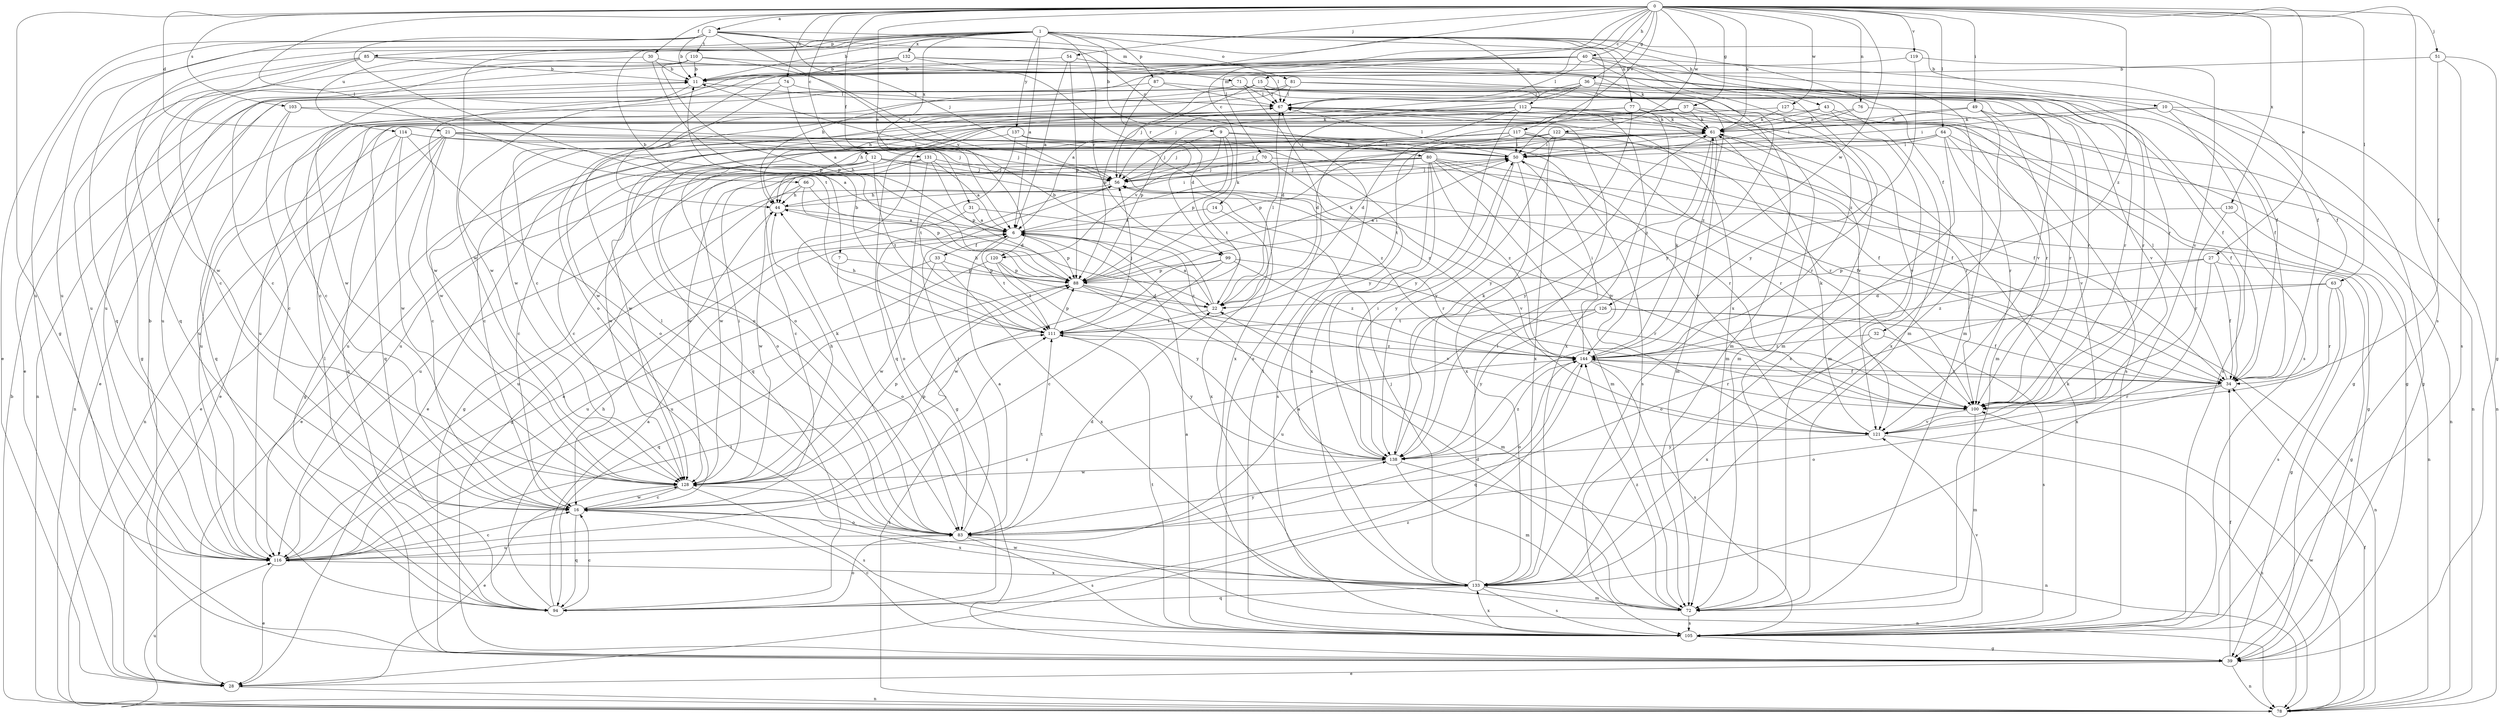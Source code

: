 strict digraph  {
0;
1;
2;
6;
7;
9;
10;
11;
12;
14;
15;
16;
21;
22;
27;
28;
30;
31;
32;
33;
34;
36;
37;
39;
40;
43;
44;
49;
50;
51;
54;
56;
61;
63;
64;
66;
67;
70;
71;
72;
74;
76;
77;
78;
80;
81;
83;
85;
87;
88;
94;
99;
100;
103;
105;
110;
111;
112;
114;
116;
117;
119;
120;
121;
122;
126;
127;
128;
130;
131;
132;
133;
137;
138;
144;
0 -> 2  [label=a];
0 -> 6  [label=a];
0 -> 12  [label=c];
0 -> 14  [label=c];
0 -> 15  [label=c];
0 -> 21  [label=d];
0 -> 27  [label=e];
0 -> 30  [label=f];
0 -> 31  [label=f];
0 -> 36  [label=g];
0 -> 37  [label=g];
0 -> 39  [label=g];
0 -> 40  [label=h];
0 -> 49  [label=i];
0 -> 51  [label=j];
0 -> 54  [label=j];
0 -> 61  [label=k];
0 -> 63  [label=l];
0 -> 64  [label=l];
0 -> 66  [label=l];
0 -> 70  [label=m];
0 -> 74  [label=n];
0 -> 76  [label=n];
0 -> 99  [label=r];
0 -> 103  [label=s];
0 -> 105  [label=s];
0 -> 117  [label=v];
0 -> 119  [label=v];
0 -> 122  [label=w];
0 -> 126  [label=w];
0 -> 127  [label=w];
0 -> 130  [label=x];
0 -> 144  [label=z];
1 -> 6  [label=a];
1 -> 7  [label=b];
1 -> 9  [label=b];
1 -> 10  [label=b];
1 -> 11  [label=b];
1 -> 32  [label=f];
1 -> 43  [label=h];
1 -> 50  [label=i];
1 -> 77  [label=n];
1 -> 85  [label=p];
1 -> 87  [label=p];
1 -> 94  [label=q];
1 -> 99  [label=r];
1 -> 112  [label=u];
1 -> 114  [label=u];
1 -> 116  [label=u];
1 -> 128  [label=w];
1 -> 131  [label=x];
1 -> 132  [label=x];
1 -> 133  [label=x];
1 -> 137  [label=y];
2 -> 11  [label=b];
2 -> 28  [label=e];
2 -> 56  [label=j];
2 -> 71  [label=m];
2 -> 80  [label=o];
2 -> 81  [label=o];
2 -> 94  [label=q];
2 -> 110  [label=t];
2 -> 111  [label=t];
2 -> 116  [label=u];
2 -> 120  [label=v];
6 -> 33  [label=f];
6 -> 61  [label=k];
6 -> 88  [label=p];
6 -> 111  [label=t];
6 -> 144  [label=z];
7 -> 83  [label=o];
7 -> 88  [label=p];
9 -> 34  [label=f];
9 -> 50  [label=i];
9 -> 56  [label=j];
9 -> 88  [label=p];
9 -> 105  [label=s];
9 -> 111  [label=t];
9 -> 120  [label=v];
10 -> 39  [label=g];
10 -> 50  [label=i];
10 -> 61  [label=k];
10 -> 78  [label=n];
10 -> 105  [label=s];
11 -> 67  [label=l];
11 -> 128  [label=w];
12 -> 16  [label=c];
12 -> 56  [label=j];
12 -> 83  [label=o];
12 -> 100  [label=r];
12 -> 111  [label=t];
12 -> 128  [label=w];
12 -> 144  [label=z];
14 -> 6  [label=a];
14 -> 133  [label=x];
15 -> 6  [label=a];
15 -> 56  [label=j];
15 -> 67  [label=l];
15 -> 100  [label=r];
15 -> 121  [label=v];
15 -> 128  [label=w];
16 -> 83  [label=o];
16 -> 88  [label=p];
16 -> 94  [label=q];
16 -> 128  [label=w];
16 -> 133  [label=x];
21 -> 6  [label=a];
21 -> 16  [label=c];
21 -> 28  [label=e];
21 -> 39  [label=g];
21 -> 50  [label=i];
21 -> 56  [label=j];
21 -> 78  [label=n];
21 -> 133  [label=x];
22 -> 6  [label=a];
22 -> 11  [label=b];
22 -> 44  [label=h];
22 -> 67  [label=l];
22 -> 111  [label=t];
27 -> 34  [label=f];
27 -> 39  [label=g];
27 -> 88  [label=p];
27 -> 133  [label=x];
27 -> 144  [label=z];
28 -> 78  [label=n];
28 -> 144  [label=z];
30 -> 11  [label=b];
30 -> 16  [label=c];
30 -> 34  [label=f];
30 -> 88  [label=p];
31 -> 6  [label=a];
31 -> 100  [label=r];
31 -> 116  [label=u];
32 -> 105  [label=s];
32 -> 133  [label=x];
32 -> 144  [label=z];
33 -> 88  [label=p];
33 -> 116  [label=u];
33 -> 128  [label=w];
33 -> 133  [label=x];
34 -> 67  [label=l];
34 -> 83  [label=o];
34 -> 100  [label=r];
34 -> 144  [label=z];
36 -> 22  [label=d];
36 -> 34  [label=f];
36 -> 44  [label=h];
36 -> 56  [label=j];
36 -> 67  [label=l];
36 -> 100  [label=r];
36 -> 105  [label=s];
37 -> 22  [label=d];
37 -> 28  [label=e];
37 -> 61  [label=k];
37 -> 72  [label=m];
37 -> 83  [label=o];
37 -> 100  [label=r];
39 -> 28  [label=e];
39 -> 34  [label=f];
39 -> 78  [label=n];
40 -> 11  [label=b];
40 -> 16  [label=c];
40 -> 34  [label=f];
40 -> 44  [label=h];
40 -> 67  [label=l];
40 -> 72  [label=m];
40 -> 128  [label=w];
40 -> 138  [label=y];
40 -> 144  [label=z];
43 -> 39  [label=g];
43 -> 61  [label=k];
43 -> 72  [label=m];
43 -> 128  [label=w];
44 -> 6  [label=a];
44 -> 50  [label=i];
44 -> 128  [label=w];
49 -> 61  [label=k];
49 -> 72  [label=m];
49 -> 94  [label=q];
49 -> 100  [label=r];
49 -> 133  [label=x];
50 -> 56  [label=j];
50 -> 67  [label=l];
50 -> 121  [label=v];
50 -> 133  [label=x];
50 -> 138  [label=y];
51 -> 11  [label=b];
51 -> 34  [label=f];
51 -> 39  [label=g];
51 -> 105  [label=s];
54 -> 6  [label=a];
54 -> 11  [label=b];
54 -> 34  [label=f];
54 -> 88  [label=p];
56 -> 44  [label=h];
56 -> 83  [label=o];
56 -> 116  [label=u];
56 -> 121  [label=v];
61 -> 50  [label=i];
61 -> 72  [label=m];
61 -> 100  [label=r];
61 -> 128  [label=w];
61 -> 138  [label=y];
63 -> 22  [label=d];
63 -> 39  [label=g];
63 -> 83  [label=o];
63 -> 100  [label=r];
63 -> 105  [label=s];
64 -> 34  [label=f];
64 -> 50  [label=i];
64 -> 56  [label=j];
64 -> 100  [label=r];
64 -> 116  [label=u];
64 -> 121  [label=v];
64 -> 133  [label=x];
66 -> 22  [label=d];
66 -> 39  [label=g];
66 -> 44  [label=h];
66 -> 88  [label=p];
67 -> 61  [label=k];
67 -> 72  [label=m];
67 -> 78  [label=n];
67 -> 116  [label=u];
67 -> 121  [label=v];
70 -> 16  [label=c];
70 -> 39  [label=g];
70 -> 56  [label=j];
70 -> 144  [label=z];
71 -> 16  [label=c];
71 -> 28  [label=e];
71 -> 67  [label=l];
71 -> 72  [label=m];
71 -> 105  [label=s];
71 -> 121  [label=v];
71 -> 144  [label=z];
72 -> 22  [label=d];
72 -> 105  [label=s];
72 -> 128  [label=w];
72 -> 144  [label=z];
74 -> 6  [label=a];
74 -> 44  [label=h];
74 -> 67  [label=l];
74 -> 78  [label=n];
76 -> 39  [label=g];
76 -> 50  [label=i];
76 -> 61  [label=k];
77 -> 61  [label=k];
77 -> 94  [label=q];
77 -> 116  [label=u];
77 -> 121  [label=v];
77 -> 128  [label=w];
77 -> 133  [label=x];
77 -> 138  [label=y];
78 -> 11  [label=b];
78 -> 34  [label=f];
78 -> 111  [label=t];
78 -> 116  [label=u];
78 -> 100  [label=w];
80 -> 28  [label=e];
80 -> 34  [label=f];
80 -> 39  [label=g];
80 -> 56  [label=j];
80 -> 72  [label=m];
80 -> 100  [label=r];
80 -> 105  [label=s];
80 -> 121  [label=v];
80 -> 128  [label=w];
80 -> 133  [label=x];
80 -> 144  [label=z];
81 -> 16  [label=c];
81 -> 34  [label=f];
81 -> 67  [label=l];
81 -> 83  [label=o];
81 -> 100  [label=r];
83 -> 6  [label=a];
83 -> 22  [label=d];
83 -> 56  [label=j];
83 -> 61  [label=k];
83 -> 67  [label=l];
83 -> 78  [label=n];
83 -> 105  [label=s];
83 -> 111  [label=t];
83 -> 116  [label=u];
83 -> 138  [label=y];
85 -> 11  [label=b];
85 -> 28  [label=e];
85 -> 39  [label=g];
85 -> 72  [label=m];
85 -> 128  [label=w];
87 -> 67  [label=l];
87 -> 72  [label=m];
87 -> 88  [label=p];
87 -> 116  [label=u];
88 -> 22  [label=d];
88 -> 50  [label=i];
88 -> 61  [label=k];
88 -> 72  [label=m];
88 -> 94  [label=q];
88 -> 121  [label=v];
94 -> 6  [label=a];
94 -> 16  [label=c];
94 -> 44  [label=h];
94 -> 67  [label=l];
94 -> 83  [label=o];
99 -> 16  [label=c];
99 -> 88  [label=p];
99 -> 100  [label=r];
99 -> 128  [label=w];
99 -> 144  [label=z];
100 -> 56  [label=j];
100 -> 72  [label=m];
100 -> 121  [label=v];
103 -> 16  [label=c];
103 -> 61  [label=k];
103 -> 94  [label=q];
103 -> 138  [label=y];
105 -> 6  [label=a];
105 -> 16  [label=c];
105 -> 39  [label=g];
105 -> 61  [label=k];
105 -> 67  [label=l];
105 -> 111  [label=t];
105 -> 121  [label=v];
105 -> 133  [label=x];
110 -> 11  [label=b];
110 -> 16  [label=c];
110 -> 56  [label=j];
110 -> 67  [label=l];
110 -> 88  [label=p];
110 -> 116  [label=u];
111 -> 11  [label=b];
111 -> 44  [label=h];
111 -> 56  [label=j];
111 -> 88  [label=p];
111 -> 138  [label=y];
111 -> 144  [label=z];
112 -> 22  [label=d];
112 -> 44  [label=h];
112 -> 61  [label=k];
112 -> 78  [label=n];
112 -> 88  [label=p];
112 -> 138  [label=y];
112 -> 144  [label=z];
114 -> 50  [label=i];
114 -> 56  [label=j];
114 -> 83  [label=o];
114 -> 94  [label=q];
114 -> 116  [label=u];
114 -> 128  [label=w];
116 -> 6  [label=a];
116 -> 11  [label=b];
116 -> 16  [label=c];
116 -> 28  [label=e];
116 -> 111  [label=t];
116 -> 133  [label=x];
116 -> 144  [label=z];
117 -> 28  [label=e];
117 -> 34  [label=f];
117 -> 44  [label=h];
117 -> 50  [label=i];
117 -> 56  [label=j];
117 -> 100  [label=r];
117 -> 111  [label=t];
117 -> 133  [label=x];
119 -> 11  [label=b];
119 -> 121  [label=v];
119 -> 138  [label=y];
120 -> 88  [label=p];
120 -> 111  [label=t];
120 -> 116  [label=u];
120 -> 138  [label=y];
121 -> 61  [label=k];
121 -> 78  [label=n];
121 -> 138  [label=y];
122 -> 50  [label=i];
122 -> 78  [label=n];
122 -> 88  [label=p];
122 -> 94  [label=q];
122 -> 100  [label=r];
122 -> 116  [label=u];
122 -> 138  [label=y];
126 -> 34  [label=f];
126 -> 78  [label=n];
126 -> 111  [label=t];
126 -> 116  [label=u];
126 -> 138  [label=y];
127 -> 61  [label=k];
127 -> 83  [label=o];
127 -> 105  [label=s];
128 -> 16  [label=c];
128 -> 28  [label=e];
128 -> 44  [label=h];
128 -> 50  [label=i];
128 -> 88  [label=p];
128 -> 105  [label=s];
130 -> 6  [label=a];
130 -> 78  [label=n];
130 -> 100  [label=r];
131 -> 6  [label=a];
131 -> 16  [label=c];
131 -> 39  [label=g];
131 -> 56  [label=j];
131 -> 88  [label=p];
131 -> 128  [label=w];
132 -> 11  [label=b];
132 -> 22  [label=d];
132 -> 61  [label=k];
132 -> 100  [label=r];
132 -> 116  [label=u];
132 -> 128  [label=w];
133 -> 6  [label=a];
133 -> 56  [label=j];
133 -> 67  [label=l];
133 -> 72  [label=m];
133 -> 94  [label=q];
133 -> 105  [label=s];
137 -> 16  [label=c];
137 -> 34  [label=f];
137 -> 50  [label=i];
137 -> 111  [label=t];
138 -> 50  [label=i];
138 -> 61  [label=k];
138 -> 72  [label=m];
138 -> 78  [label=n];
138 -> 128  [label=w];
138 -> 144  [label=z];
144 -> 34  [label=f];
144 -> 50  [label=i];
144 -> 61  [label=k];
144 -> 83  [label=o];
144 -> 94  [label=q];
144 -> 100  [label=r];
144 -> 105  [label=s];
}
